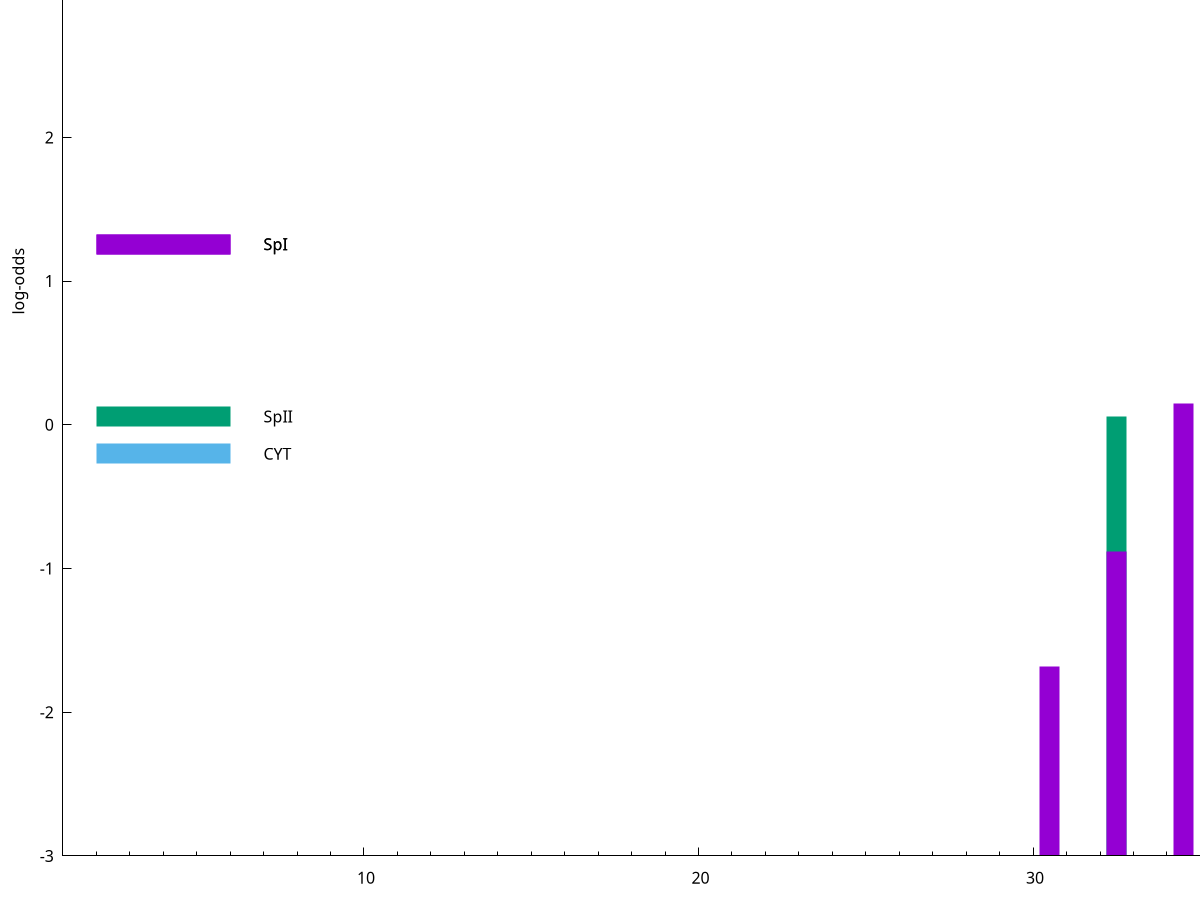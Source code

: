 set title "LipoP predictions for SRR4065678.gff"
set size 2., 1.4
set xrange [1:70] 
set mxtics 10
set yrange [-3:5]
set y2range [0:8]
set ylabel "log-odds"
set term postscript eps color solid "Helvetica" 30
set output "SRR4065678.gff14.eps"
set arrow from 2,1.25625 to 6,1.25625 nohead lt 1 lw 20
set label "SpI" at 7,1.25625
set arrow from 2,0.0575944 to 6,0.0575944 nohead lt 2 lw 20
set label "SpII" at 7,0.0575944
set arrow from 2,-0.200913 to 6,-0.200913 nohead lt 3 lw 20
set label "CYT" at 7,-0.200913
set arrow from 2,1.25625 to 6,1.25625 nohead lt 1 lw 20
set label "SpI" at 7,1.25625
# NOTE: The scores below are the log-odds scores with the threshold
# NOTE: subtracted (a hack to make gnuplot make the histogram all
# NOTE: look nice).
plot "-" axes x1y2 title "" with impulses lt 2 lw 20, "-" axes x1y2 title "" with impulses lt 1 lw 20
32.500000 3.057508
e
34.500000 3.149853
32.500000 2.120941
30.500000 1.320750
38.500000 0.600140
35.500000 0.556390
e
exit

